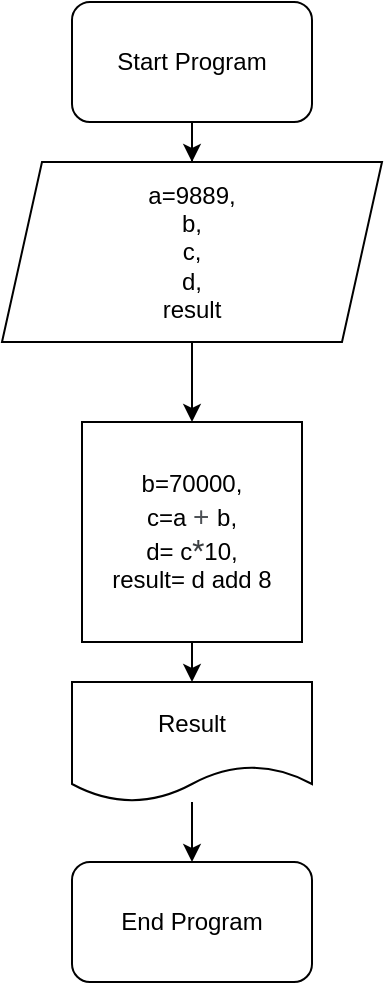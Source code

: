 <mxfile version="14.9.8" type="device"><diagram id="_Y4TPrVaakBoGSvBguJC" name="Page-1"><mxGraphModel dx="1062" dy="543" grid="1" gridSize="10" guides="1" tooltips="1" connect="1" arrows="1" fold="1" page="1" pageScale="1" pageWidth="827" pageHeight="1169" math="0" shadow="0"><root><mxCell id="0"/><mxCell id="1" parent="0"/><mxCell id="qn1HVKqUKwXH_YAXLPuR-3" value="" style="edgeStyle=orthogonalEdgeStyle;rounded=0;orthogonalLoop=1;jettySize=auto;html=1;" edge="1" parent="1" source="qn1HVKqUKwXH_YAXLPuR-1" target="qn1HVKqUKwXH_YAXLPuR-2"><mxGeometry relative="1" as="geometry"/></mxCell><mxCell id="qn1HVKqUKwXH_YAXLPuR-1" value="Start Program" style="rounded=1;whiteSpace=wrap;html=1;" vertex="1" parent="1"><mxGeometry x="320" y="20" width="120" height="60" as="geometry"/></mxCell><mxCell id="qn1HVKqUKwXH_YAXLPuR-5" value="" style="edgeStyle=orthogonalEdgeStyle;rounded=0;orthogonalLoop=1;jettySize=auto;html=1;" edge="1" parent="1" source="qn1HVKqUKwXH_YAXLPuR-2" target="qn1HVKqUKwXH_YAXLPuR-4"><mxGeometry relative="1" as="geometry"/></mxCell><mxCell id="qn1HVKqUKwXH_YAXLPuR-2" value="a=9889,&lt;br&gt;b,&lt;br&gt;c,&lt;br&gt;d,&lt;br&gt;result" style="shape=parallelogram;perimeter=parallelogramPerimeter;whiteSpace=wrap;html=1;fixedSize=1;" vertex="1" parent="1"><mxGeometry x="285" y="100" width="190" height="90" as="geometry"/></mxCell><mxCell id="qn1HVKqUKwXH_YAXLPuR-10" style="edgeStyle=orthogonalEdgeStyle;rounded=0;orthogonalLoop=1;jettySize=auto;html=1;exitX=0.5;exitY=1;exitDx=0;exitDy=0;entryX=0.5;entryY=0;entryDx=0;entryDy=0;" edge="1" parent="1" source="qn1HVKqUKwXH_YAXLPuR-4" target="qn1HVKqUKwXH_YAXLPuR-7"><mxGeometry relative="1" as="geometry"/></mxCell><mxCell id="qn1HVKqUKwXH_YAXLPuR-4" value="b=70000,&lt;br&gt;c=a&amp;nbsp;&lt;span style=&quot;color: rgb(77 , 81 , 86) ; font-family: &amp;#34;arial&amp;#34; , sans-serif ; font-size: 14px ; text-align: left ; background-color: rgb(255 , 255 , 255)&quot;&gt;+&amp;nbsp;&lt;/span&gt;b,&lt;br&gt;d= c&lt;span style=&quot;color: rgb(60 , 64 , 67) ; font-family: &amp;#34;roboto&amp;#34; , &amp;#34;helvetica neue&amp;#34; , &amp;#34;helvetica&amp;#34; , sans-serif ; font-size: 14px ; text-align: left ; background-color: rgb(255 , 255 , 255)&quot;&gt;*&lt;/span&gt;&lt;span&gt;10,&lt;/span&gt;&lt;br&gt;result= d add 8" style="whiteSpace=wrap;html=1;aspect=fixed;" vertex="1" parent="1"><mxGeometry x="325" y="230" width="110" height="110" as="geometry"/></mxCell><mxCell id="qn1HVKqUKwXH_YAXLPuR-11" value="" style="edgeStyle=orthogonalEdgeStyle;rounded=0;orthogonalLoop=1;jettySize=auto;html=1;" edge="1" parent="1" source="qn1HVKqUKwXH_YAXLPuR-7" target="qn1HVKqUKwXH_YAXLPuR-8"><mxGeometry relative="1" as="geometry"/></mxCell><mxCell id="qn1HVKqUKwXH_YAXLPuR-7" value="Result" style="shape=document;whiteSpace=wrap;html=1;boundedLbl=1;direction=east;" vertex="1" parent="1"><mxGeometry x="320" y="360" width="120" height="60" as="geometry"/></mxCell><mxCell id="qn1HVKqUKwXH_YAXLPuR-8" value="End Program" style="rounded=1;whiteSpace=wrap;html=1;" vertex="1" parent="1"><mxGeometry x="320" y="450" width="120" height="60" as="geometry"/></mxCell></root></mxGraphModel></diagram></mxfile>